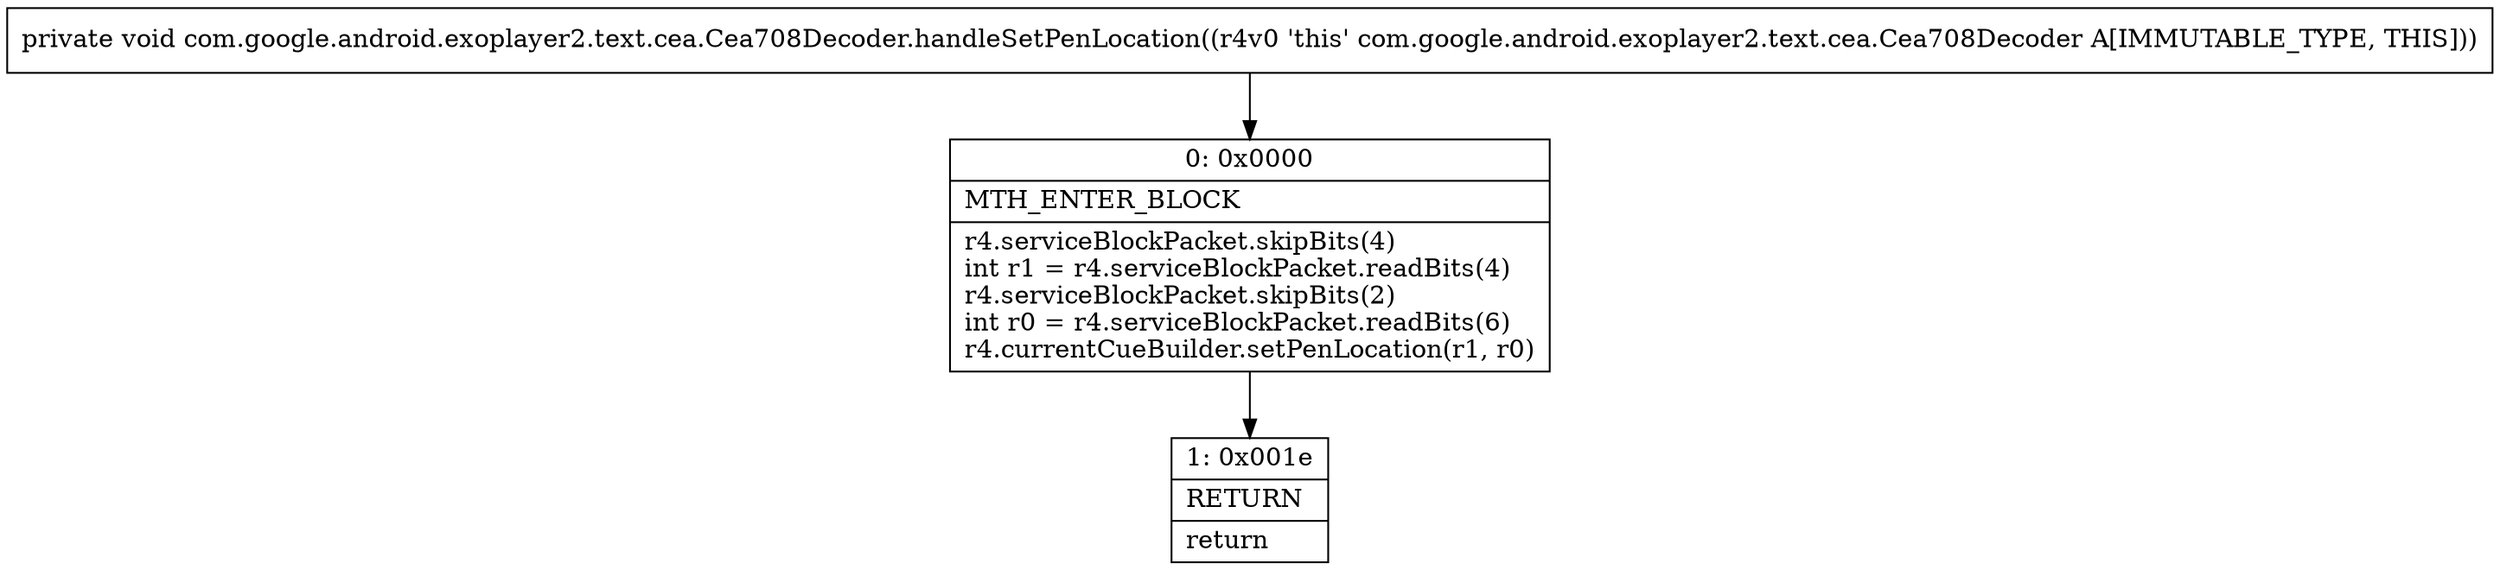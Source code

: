 digraph "CFG forcom.google.android.exoplayer2.text.cea.Cea708Decoder.handleSetPenLocation()V" {
Node_0 [shape=record,label="{0\:\ 0x0000|MTH_ENTER_BLOCK\l|r4.serviceBlockPacket.skipBits(4)\lint r1 = r4.serviceBlockPacket.readBits(4)\lr4.serviceBlockPacket.skipBits(2)\lint r0 = r4.serviceBlockPacket.readBits(6)\lr4.currentCueBuilder.setPenLocation(r1, r0)\l}"];
Node_1 [shape=record,label="{1\:\ 0x001e|RETURN\l|return\l}"];
MethodNode[shape=record,label="{private void com.google.android.exoplayer2.text.cea.Cea708Decoder.handleSetPenLocation((r4v0 'this' com.google.android.exoplayer2.text.cea.Cea708Decoder A[IMMUTABLE_TYPE, THIS])) }"];
MethodNode -> Node_0;
Node_0 -> Node_1;
}

